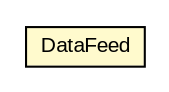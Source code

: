 #!/usr/local/bin/dot
#
# Class diagram 
# Generated by UMLGraph version R5_6 (http://www.umlgraph.org/)
#

digraph G {
	edge [fontname="arial",fontsize=10,labelfontname="arial",labelfontsize=10];
	node [fontname="arial",fontsize=10,shape=plaintext];
	nodesep=0.25;
	ranksep=0.5;
	// java_oo.thread.DataFeed
	c1745 [label=<<table title="java_oo.thread.DataFeed" border="0" cellborder="1" cellspacing="0" cellpadding="2" port="p" bgcolor="lemonChiffon" href="./DataFeed.html">
		<tr><td><table border="0" cellspacing="0" cellpadding="1">
<tr><td align="center" balign="center"> DataFeed </td></tr>
		</table></td></tr>
		</table>>, URL="./DataFeed.html", fontname="arial", fontcolor="black", fontsize=10.0];
}


